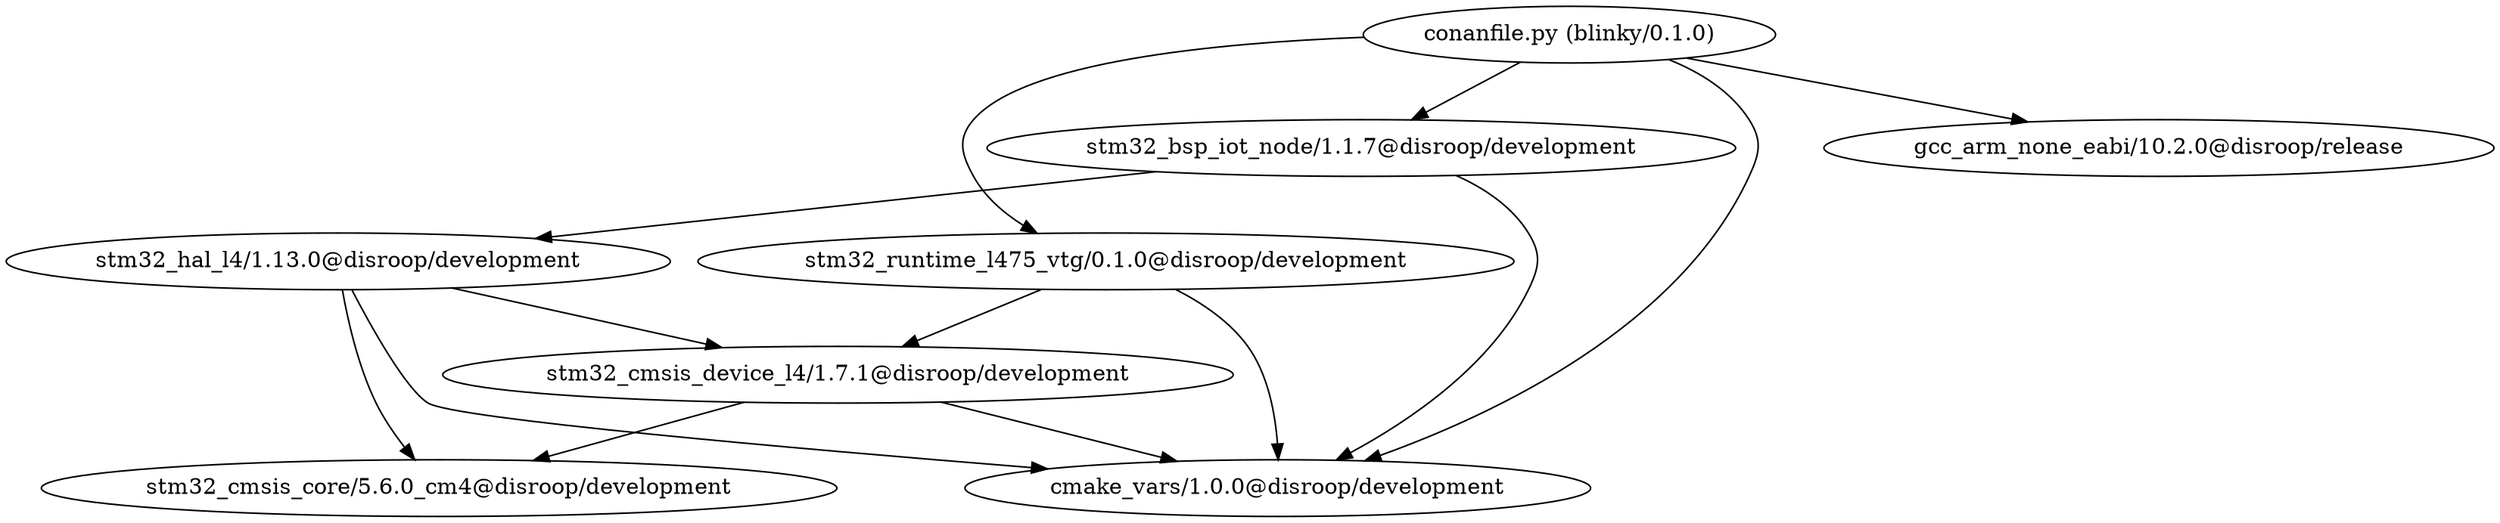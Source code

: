 digraph {
        "stm32_hal_l4/1.13.0@disroop/development" -> "cmake_vars/1.0.0@disroop/development"
        "stm32_hal_l4/1.13.0@disroop/development" -> "stm32_cmsis_core/5.6.0_cm4@disroop/development"
        "stm32_hal_l4/1.13.0@disroop/development" -> "stm32_cmsis_device_l4/1.7.1@disroop/development"
        "conanfile.py (blinky/0.1.0)" -> "cmake_vars/1.0.0@disroop/development"
        "conanfile.py (blinky/0.1.0)" -> "stm32_bsp_iot_node/1.1.7@disroop/development"
        "conanfile.py (blinky/0.1.0)" -> "stm32_runtime_l475_vtg/0.1.0@disroop/development"
        "conanfile.py (blinky/0.1.0)" -> "gcc_arm_none_eabi/10.2.0@disroop/release"
        "stm32_runtime_l475_vtg/0.1.0@disroop/development" -> "stm32_cmsis_device_l4/1.7.1@disroop/development"
        "stm32_runtime_l475_vtg/0.1.0@disroop/development" -> "cmake_vars/1.0.0@disroop/development"
        "stm32_bsp_iot_node/1.1.7@disroop/development" -> "stm32_hal_l4/1.13.0@disroop/development"
        "stm32_bsp_iot_node/1.1.7@disroop/development" -> "cmake_vars/1.0.0@disroop/development"
        "stm32_cmsis_device_l4/1.7.1@disroop/development" -> "stm32_cmsis_core/5.6.0_cm4@disroop/development"
        "stm32_cmsis_device_l4/1.7.1@disroop/development" -> "cmake_vars/1.0.0@disroop/development"
}
